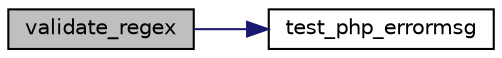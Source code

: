 digraph G
{
  edge [fontname="Helvetica",fontsize="10",labelfontname="Helvetica",labelfontsize="10"];
  node [fontname="Helvetica",fontsize="10",shape=record];
  rankdir="LR";
  Node1 [label="validate_regex",height=0.2,width=0.4,color="black", fillcolor="grey75", style="filled" fontcolor="black"];
  Node1 -> Node2 [color="midnightblue",fontsize="10",style="solid",fontname="Helvetica"];
  Node2 [label="test_php_errormsg",height=0.2,width=0.4,color="black", fillcolor="white", style="filled",URL="$validate_8lib_8php.html#af02201a554d5a841cfc250f1b9b6898c",tooltip="Ensures that $php_errormsg variable will be registered in case of an error and enables output bufferi..."];
}
